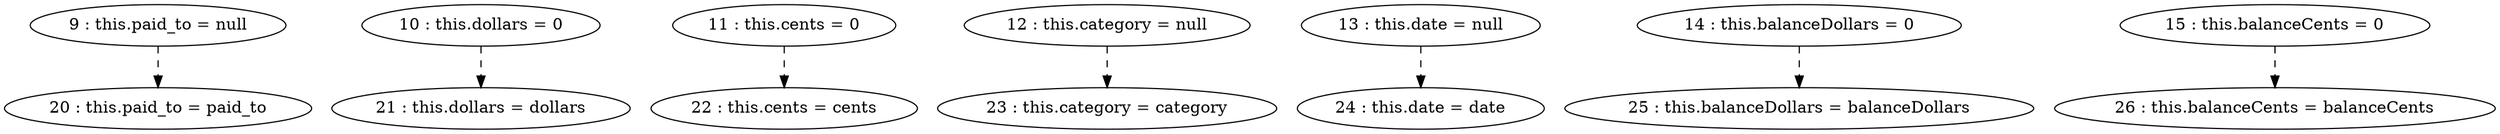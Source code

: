 digraph G {
"9 : this.paid_to = null"
"9 : this.paid_to = null" -> "20 : this.paid_to = paid_to" [style=dashed]
"10 : this.dollars = 0"
"10 : this.dollars = 0" -> "21 : this.dollars = dollars" [style=dashed]
"11 : this.cents = 0"
"11 : this.cents = 0" -> "22 : this.cents = cents" [style=dashed]
"12 : this.category = null"
"12 : this.category = null" -> "23 : this.category = category" [style=dashed]
"13 : this.date = null"
"13 : this.date = null" -> "24 : this.date = date" [style=dashed]
"14 : this.balanceDollars = 0"
"14 : this.balanceDollars = 0" -> "25 : this.balanceDollars = balanceDollars" [style=dashed]
"15 : this.balanceCents = 0"
"15 : this.balanceCents = 0" -> "26 : this.balanceCents = balanceCents" [style=dashed]
"20 : this.paid_to = paid_to"
"21 : this.dollars = dollars"
"22 : this.cents = cents"
"23 : this.category = category"
"24 : this.date = date"
"25 : this.balanceDollars = balanceDollars"
"26 : this.balanceCents = balanceCents"
}